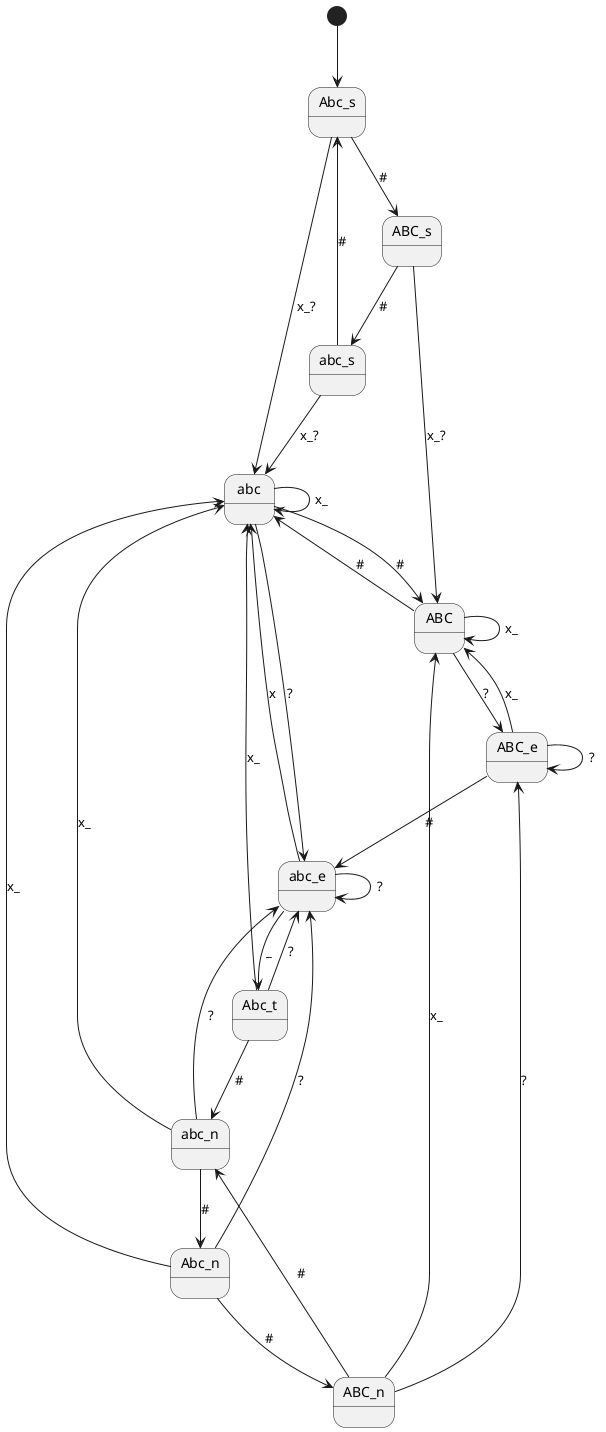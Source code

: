 @startuml
'https://plantuml.com/state-diagram
[*] --> Abc_s

Abc_s --> ABC_s: #
Abc_s --> abc: x_?

ABC_s --> abc_s: #
ABC_s --> ABC: x_?

abc_s --> Abc_s: #
abc_s --> abc: x_?

abc --> abc_e: ?
abc --> abc: x_
abc --> ABC: #

ABC --> ABC: x_
ABC --> ABC_e: ?
ABC --> abc: #

ABC_e --> ABC: x_
ABC_e --> ABC_e: ?
ABC_e --> abc_e: #

abc_e --> abc_e: ?
abc_e --> abc: x
abc_e --> Abc_t: _

Abc_t --> abc: x_
Abc_t --> abc_n: #
Abc_t --> abc_e: ?

abc_n --> abc: x_
abc_n --> abc_e: ?
abc_n --> Abc_n: #

Abc_n --> abc: x_
Abc_n --> abc_e: ?
Abc_n --> ABC_n: #

ABC_n --> abc_n: #
ABC_n --> ABC: x_
ABC_n --> ABC_e: ?
@enduml